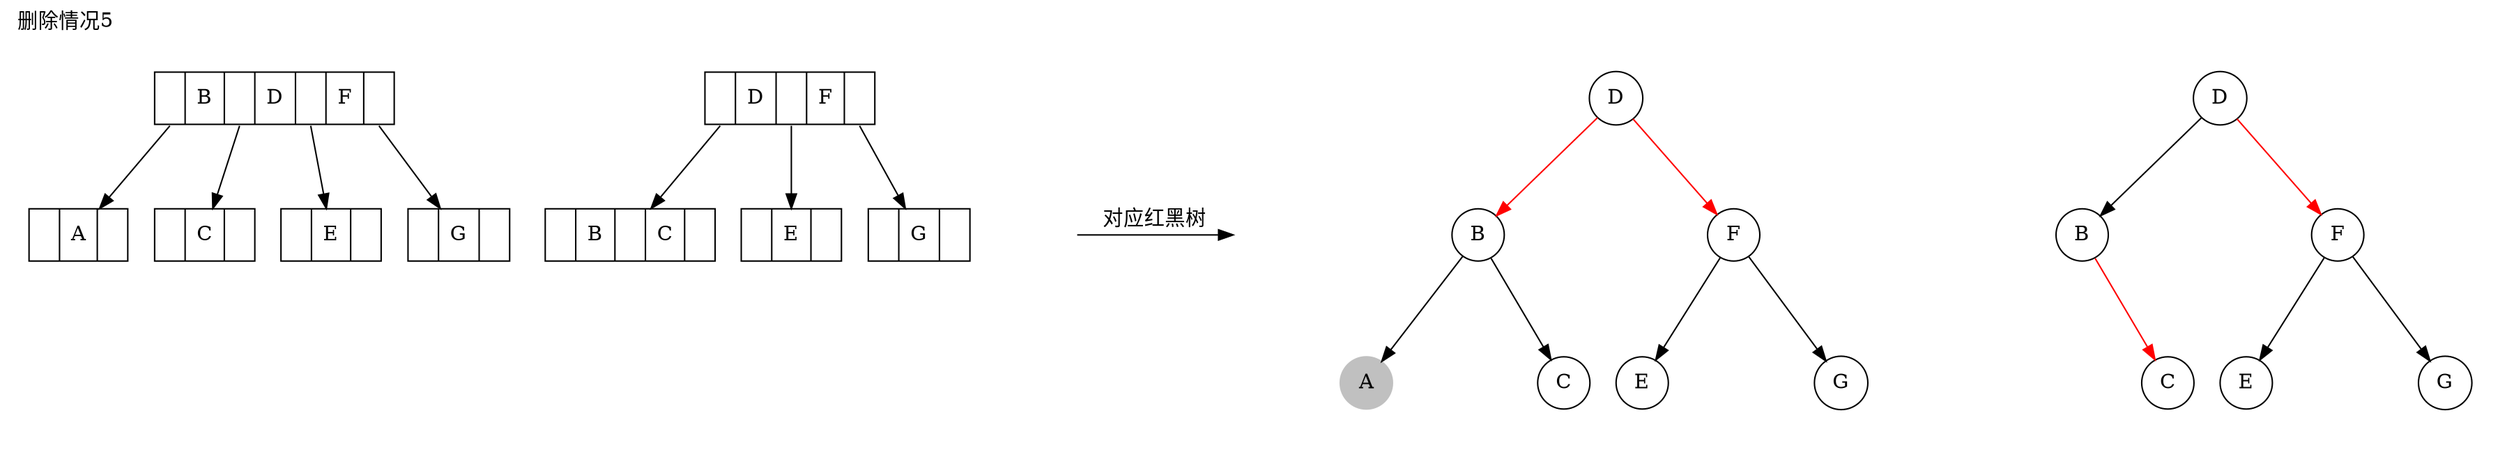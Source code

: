 digraph g{
label="删除情况5";
labeljust=l;
labelloc=t;
splines=line;

subgraph cluster_1{
label="";
node[shape=record];
penwidth=0;
n1_0[label="<f1> | B | <f2> | D | <f3> | F | <f4>"];
n1_1[label="<f1> | A | <f2>"];
n1_2[label="<f1> | C | <f2>"];
n1_3[label="<f1> | E | <f2>"];
n1_4[label="<f1> | G | <f2>"];
n1_0:f1->n1_1;
n1_0:f2->n1_2;
n1_0:f3->n1_3;
n1_0:f4->n1_4;
}

subgraph cluster_2{
label="";
node[shape=record];
penwidth=0;
n2_0[label="<f1> | D | <f2> | F | <f3>"];
n2_1[label="<f1> | B | <f2> | C | <f3>"];
n2_2[label="<f1> | E | <f2>"];
n2_3[label="<f1> | G | <f2>"];
n2_0:f1->n2_1;
n2_0:f2->n2_2;
n2_0:f3->n2_3;
}


subgraph cluster_t{
label="";
node[shape=circle];
penwidth=0;
t_0[style=invis];
t_1[style=invis];
t_2[style=invis];
t_0->t_1[style=invis];
t_0->t_2[style=invis];
t_1->t_2[label="对应红黑树", constraint=false, minlen=3];
//t_0[style=invis];
//t_1[label="", shape=triangle, orientation=-90, style=filled, color=green, height=0.4];
//t_0->t_1[style=invis];
}


subgraph cluster_3{
label="";
node[shape=circle];
penwidth=0;
n3_0[label=D];
n3_1[label=B];
v3_1[style=invis];
n3_2[label=F];
n3_3[label=A, style=filled, color=gray];
v3_2[style=invis];
n3_4[label=C];

n3_5[label=E];
v3_3[style=invis];
n3_6[label=G];

n3_0->n3_1[color=red];
n3_0->v3_1[style=invis];
n3_0->n3_2[color=red];

n3_1->n3_3;
n3_1->v3_2[style=invis];
n3_1->n3_4;

n3_2->n3_5[];
n3_2->v3_3[style=invis];
n3_2->n3_6;
}

subgraph cluster_4{
label="";
node[shape=circle];
penwidth=0;
n4_0[label=D];
n4_1[label=B];
v4_1[style=invis];
n4_2[label=F];
n4_3[style=invis];
v4_2[style=invis];
n4_4[label=C];

n4_5[label=E];
v4_3[style=invis];
n4_6[label=G];

n4_0->n4_1;
n4_0->v4_1[style=invis];
n4_0->n4_2[color=red];

n4_1->n4_3[style=invis];
n4_1->v4_2[style=invis];
n4_1->n4_4[color=red];

n4_2->n4_5[];
n4_2->v4_3[style=invis];
n4_2->n4_6;

}

}
